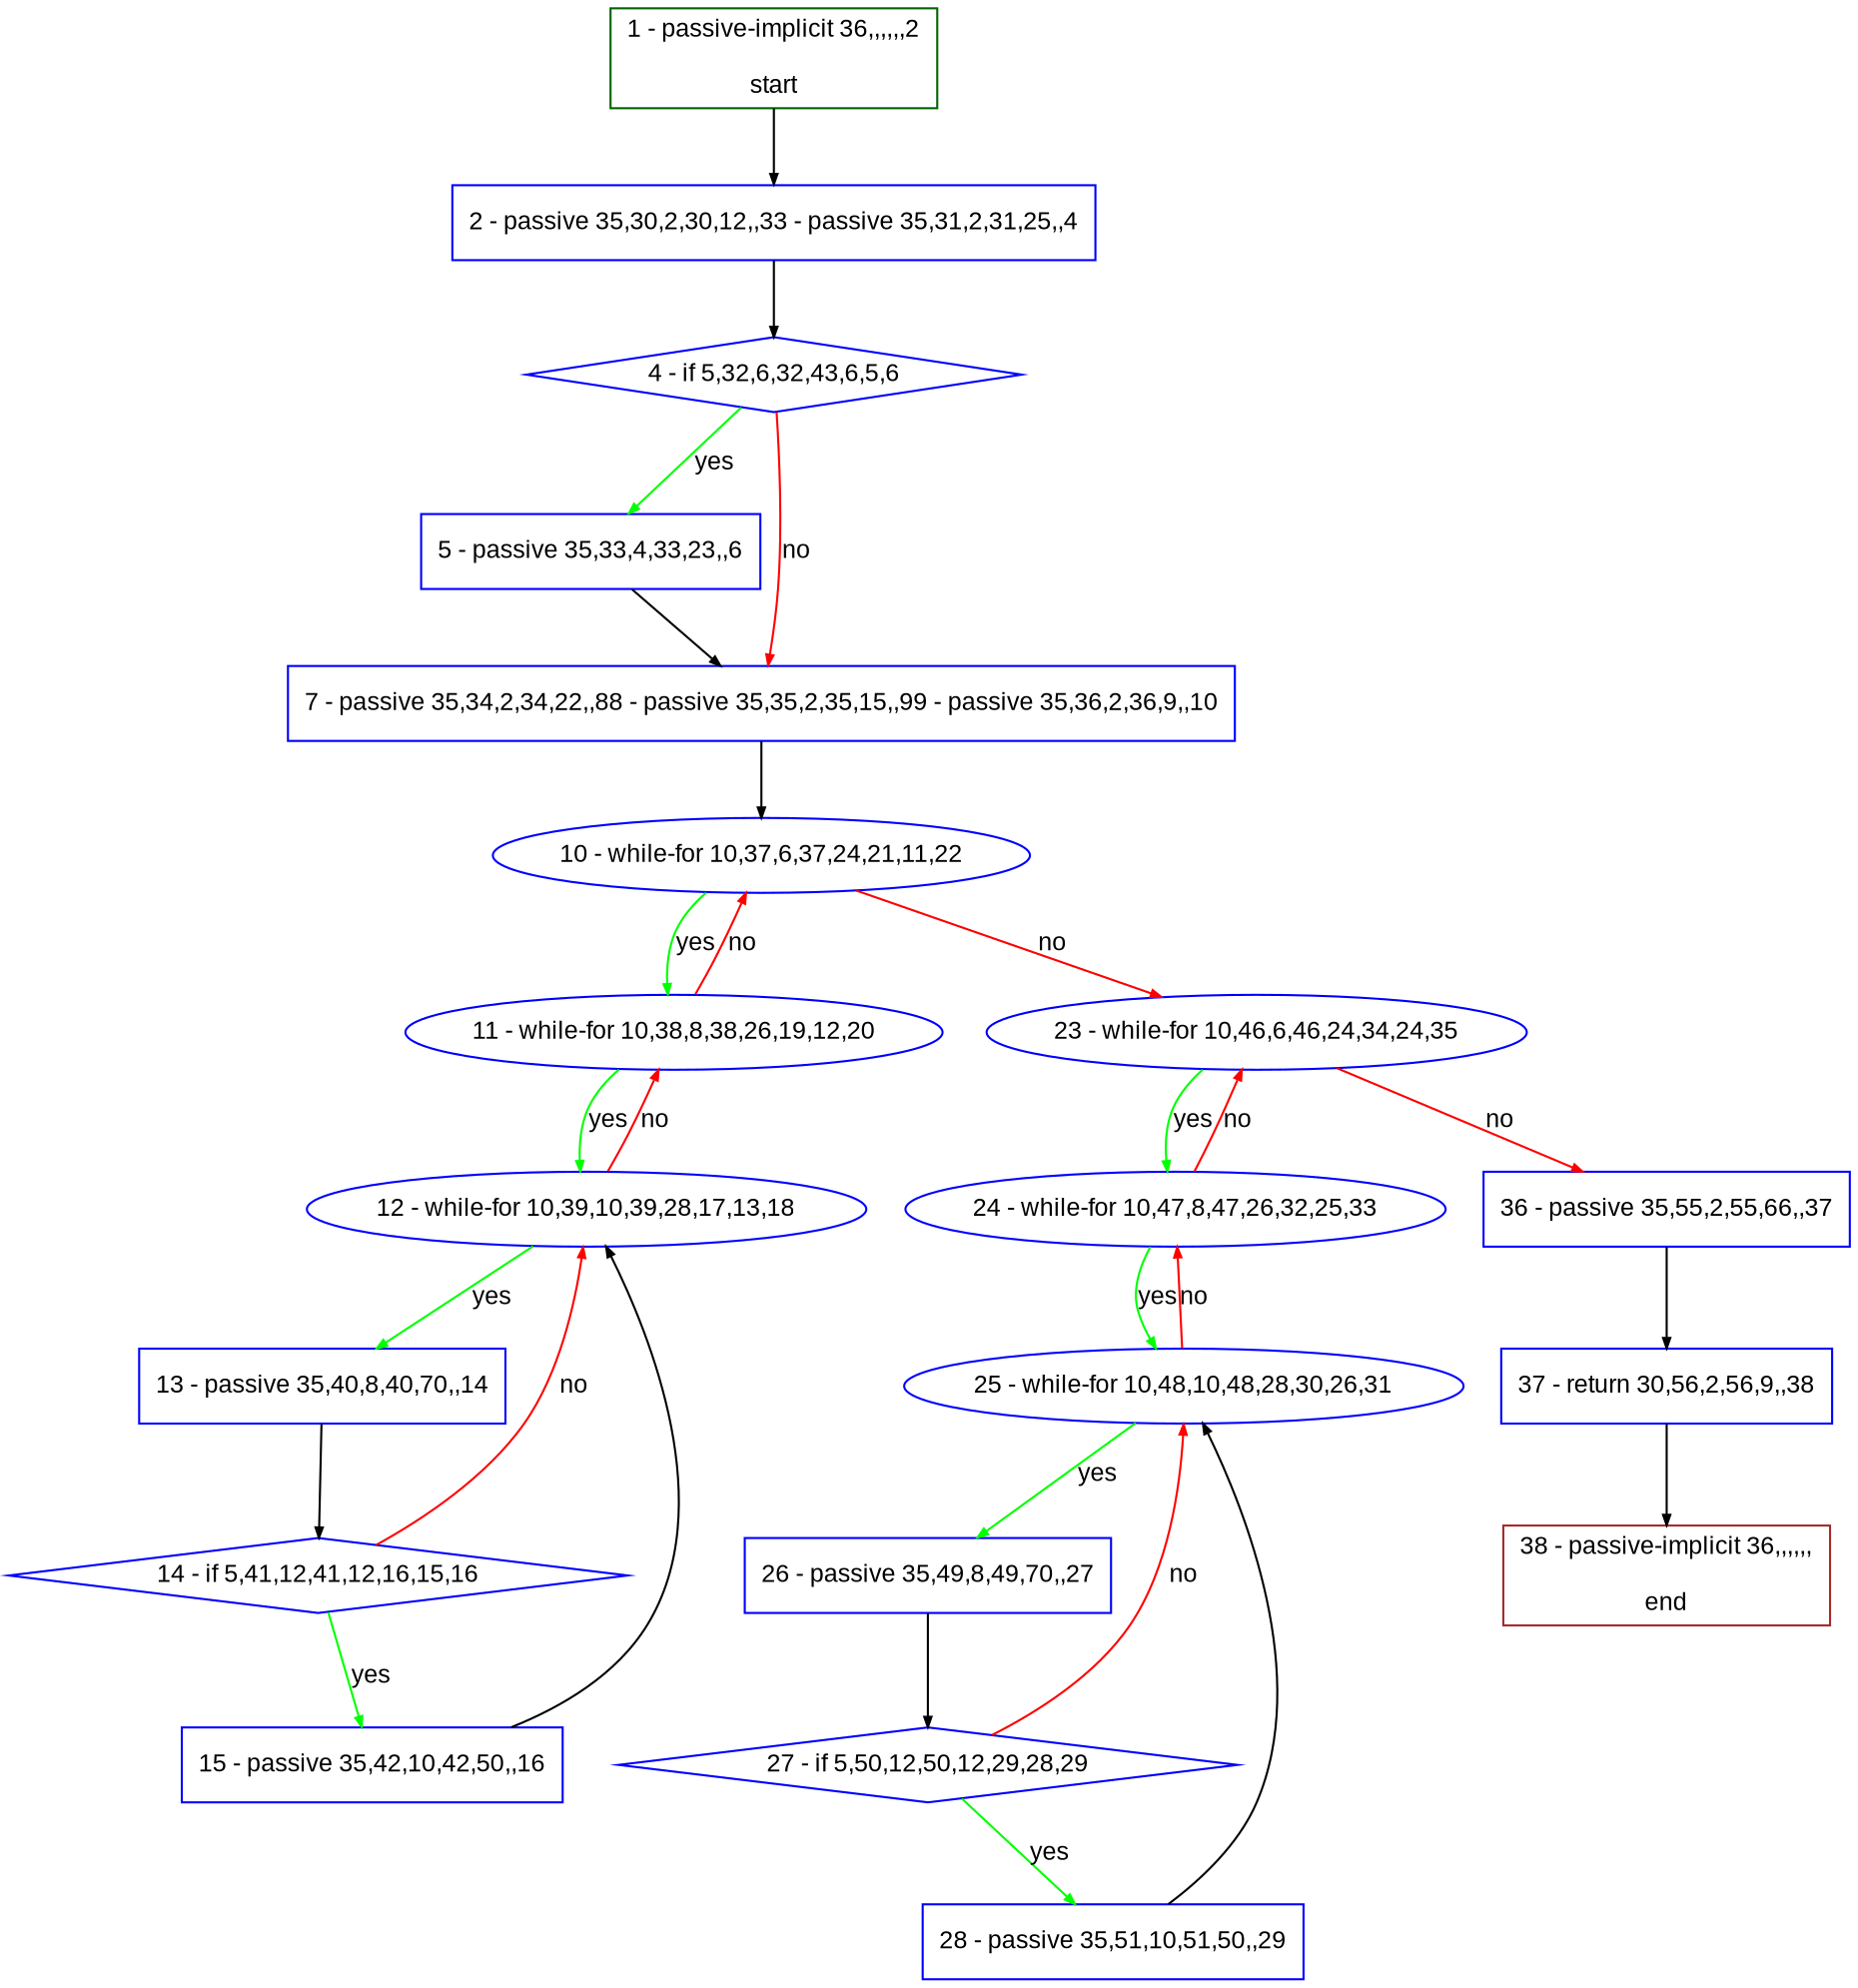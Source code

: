 digraph "" {
  graph [pack="true", label="", fontsize="12", packmode="clust", fontname="Arial", fillcolor="#FFFFCC", bgcolor="white", style="rounded,filled", compound="true"];
  node [node_initialized="no", label="", color="grey", fontsize="12", fillcolor="white", fontname="Arial", style="filled", shape="rectangle", compound="true", fixedsize="false"];
  edge [fontcolor="black", arrowhead="normal", arrowtail="none", arrowsize="0.5", ltail="", label="", color="black", fontsize="12", lhead="", fontname="Arial", dir="forward", compound="true"];
  __N1 [label="2 - passive 35,30,2,30,12,,33 - passive 35,31,2,31,25,,4", color="#0000ff", fillcolor="#ffffff", style="filled", shape="box"];
  __N2 [label="1 - passive-implicit 36,,,,,,2\n\nstart", color="#006400", fillcolor="#ffffff", style="filled", shape="box"];
  __N3 [label="4 - if 5,32,6,32,43,6,5,6", color="#0000ff", fillcolor="#ffffff", style="filled", shape="diamond"];
  __N4 [label="5 - passive 35,33,4,33,23,,6", color="#0000ff", fillcolor="#ffffff", style="filled", shape="box"];
  __N5 [label="7 - passive 35,34,2,34,22,,88 - passive 35,35,2,35,15,,99 - passive 35,36,2,36,9,,10", color="#0000ff", fillcolor="#ffffff", style="filled", shape="box"];
  __N6 [label="10 - while-for 10,37,6,37,24,21,11,22", color="#0000ff", fillcolor="#ffffff", style="filled", shape="oval"];
  __N7 [label="11 - while-for 10,38,8,38,26,19,12,20", color="#0000ff", fillcolor="#ffffff", style="filled", shape="oval"];
  __N8 [label="23 - while-for 10,46,6,46,24,34,24,35", color="#0000ff", fillcolor="#ffffff", style="filled", shape="oval"];
  __N9 [label="12 - while-for 10,39,10,39,28,17,13,18", color="#0000ff", fillcolor="#ffffff", style="filled", shape="oval"];
  __N10 [label="13 - passive 35,40,8,40,70,,14", color="#0000ff", fillcolor="#ffffff", style="filled", shape="box"];
  __N11 [label="14 - if 5,41,12,41,12,16,15,16", color="#0000ff", fillcolor="#ffffff", style="filled", shape="diamond"];
  __N12 [label="15 - passive 35,42,10,42,50,,16", color="#0000ff", fillcolor="#ffffff", style="filled", shape="box"];
  __N13 [label="24 - while-for 10,47,8,47,26,32,25,33", color="#0000ff", fillcolor="#ffffff", style="filled", shape="oval"];
  __N14 [label="36 - passive 35,55,2,55,66,,37", color="#0000ff", fillcolor="#ffffff", style="filled", shape="box"];
  __N15 [label="25 - while-for 10,48,10,48,28,30,26,31", color="#0000ff", fillcolor="#ffffff", style="filled", shape="oval"];
  __N16 [label="26 - passive 35,49,8,49,70,,27", color="#0000ff", fillcolor="#ffffff", style="filled", shape="box"];
  __N17 [label="27 - if 5,50,12,50,12,29,28,29", color="#0000ff", fillcolor="#ffffff", style="filled", shape="diamond"];
  __N18 [label="28 - passive 35,51,10,51,50,,29", color="#0000ff", fillcolor="#ffffff", style="filled", shape="box"];
  __N19 [label="37 - return 30,56,2,56,9,,38", color="#0000ff", fillcolor="#ffffff", style="filled", shape="box"];
  __N20 [label="38 - passive-implicit 36,,,,,,\n\nend", color="#a52a2a", fillcolor="#ffffff", style="filled", shape="box"];
  __N2 -> __N1 [arrowhead="normal", arrowtail="none", color="#000000", label="", dir="forward"];
  __N1 -> __N3 [arrowhead="normal", arrowtail="none", color="#000000", label="", dir="forward"];
  __N3 -> __N4 [arrowhead="normal", arrowtail="none", color="#00ff00", label="yes", dir="forward"];
  __N3 -> __N5 [arrowhead="normal", arrowtail="none", color="#ff0000", label="no", dir="forward"];
  __N4 -> __N5 [arrowhead="normal", arrowtail="none", color="#000000", label="", dir="forward"];
  __N5 -> __N6 [arrowhead="normal", arrowtail="none", color="#000000", label="", dir="forward"];
  __N6 -> __N7 [arrowhead="normal", arrowtail="none", color="#00ff00", label="yes", dir="forward"];
  __N7 -> __N6 [arrowhead="normal", arrowtail="none", color="#ff0000", label="no", dir="forward"];
  __N6 -> __N8 [arrowhead="normal", arrowtail="none", color="#ff0000", label="no", dir="forward"];
  __N7 -> __N9 [arrowhead="normal", arrowtail="none", color="#00ff00", label="yes", dir="forward"];
  __N9 -> __N7 [arrowhead="normal", arrowtail="none", color="#ff0000", label="no", dir="forward"];
  __N9 -> __N10 [arrowhead="normal", arrowtail="none", color="#00ff00", label="yes", dir="forward"];
  __N10 -> __N11 [arrowhead="normal", arrowtail="none", color="#000000", label="", dir="forward"];
  __N11 -> __N9 [arrowhead="normal", arrowtail="none", color="#ff0000", label="no", dir="forward"];
  __N11 -> __N12 [arrowhead="normal", arrowtail="none", color="#00ff00", label="yes", dir="forward"];
  __N12 -> __N9 [arrowhead="normal", arrowtail="none", color="#000000", label="", dir="forward"];
  __N8 -> __N13 [arrowhead="normal", arrowtail="none", color="#00ff00", label="yes", dir="forward"];
  __N13 -> __N8 [arrowhead="normal", arrowtail="none", color="#ff0000", label="no", dir="forward"];
  __N8 -> __N14 [arrowhead="normal", arrowtail="none", color="#ff0000", label="no", dir="forward"];
  __N13 -> __N15 [arrowhead="normal", arrowtail="none", color="#00ff00", label="yes", dir="forward"];
  __N15 -> __N13 [arrowhead="normal", arrowtail="none", color="#ff0000", label="no", dir="forward"];
  __N15 -> __N16 [arrowhead="normal", arrowtail="none", color="#00ff00", label="yes", dir="forward"];
  __N16 -> __N17 [arrowhead="normal", arrowtail="none", color="#000000", label="", dir="forward"];
  __N17 -> __N15 [arrowhead="normal", arrowtail="none", color="#ff0000", label="no", dir="forward"];
  __N17 -> __N18 [arrowhead="normal", arrowtail="none", color="#00ff00", label="yes", dir="forward"];
  __N18 -> __N15 [arrowhead="normal", arrowtail="none", color="#000000", label="", dir="forward"];
  __N14 -> __N19 [arrowhead="normal", arrowtail="none", color="#000000", label="", dir="forward"];
  __N19 -> __N20 [arrowhead="normal", arrowtail="none", color="#000000", label="", dir="forward"];
}
